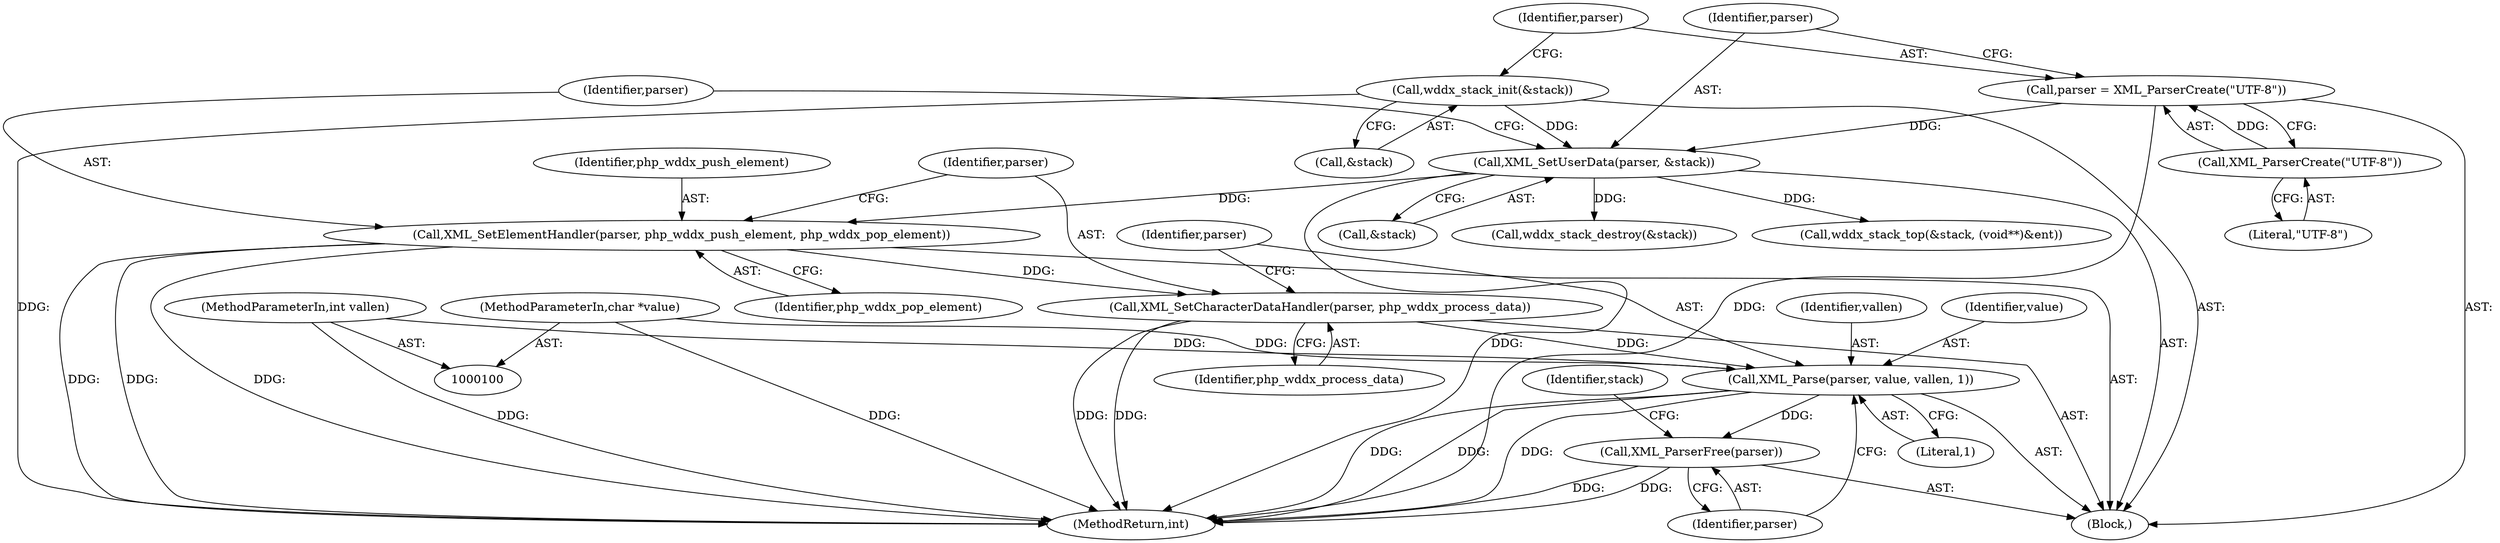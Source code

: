 digraph "0_php-src_a14fdb9746262549bbbb96abb87338bacd147e1b?w=1@pointer" {
"1000127" [label="(Call,XML_Parse(parser, value, vallen, 1))"];
"1000124" [label="(Call,XML_SetCharacterDataHandler(parser, php_wddx_process_data))"];
"1000120" [label="(Call,XML_SetElementHandler(parser, php_wddx_push_element, php_wddx_pop_element))"];
"1000116" [label="(Call,XML_SetUserData(parser, &stack))"];
"1000112" [label="(Call,parser = XML_ParserCreate(\"UTF-8\"))"];
"1000114" [label="(Call,XML_ParserCreate(\"UTF-8\"))"];
"1000109" [label="(Call,wddx_stack_init(&stack))"];
"1000101" [label="(MethodParameterIn,char *value)"];
"1000102" [label="(MethodParameterIn,int vallen)"];
"1000132" [label="(Call,XML_ParserFree(parser))"];
"1000118" [label="(Call,&stack)"];
"1000130" [label="(Identifier,vallen)"];
"1000129" [label="(Identifier,value)"];
"1000170" [label="(MethodReturn,int)"];
"1000113" [label="(Identifier,parser)"];
"1000165" [label="(Call,wddx_stack_destroy(&stack))"];
"1000114" [label="(Call,XML_ParserCreate(\"UTF-8\"))"];
"1000132" [label="(Call,XML_ParserFree(parser))"];
"1000125" [label="(Identifier,parser)"];
"1000120" [label="(Call,XML_SetElementHandler(parser, php_wddx_push_element, php_wddx_pop_element))"];
"1000122" [label="(Identifier,php_wddx_push_element)"];
"1000115" [label="(Literal,\"UTF-8\")"];
"1000104" [label="(Block,)"];
"1000102" [label="(MethodParameterIn,int vallen)"];
"1000126" [label="(Identifier,php_wddx_process_data)"];
"1000117" [label="(Identifier,parser)"];
"1000141" [label="(Call,wddx_stack_top(&stack, (void**)&ent))"];
"1000110" [label="(Call,&stack)"];
"1000124" [label="(Call,XML_SetCharacterDataHandler(parser, php_wddx_process_data))"];
"1000128" [label="(Identifier,parser)"];
"1000123" [label="(Identifier,php_wddx_pop_element)"];
"1000116" [label="(Call,XML_SetUserData(parser, &stack))"];
"1000133" [label="(Identifier,parser)"];
"1000109" [label="(Call,wddx_stack_init(&stack))"];
"1000127" [label="(Call,XML_Parse(parser, value, vallen, 1))"];
"1000131" [label="(Literal,1)"];
"1000112" [label="(Call,parser = XML_ParserCreate(\"UTF-8\"))"];
"1000121" [label="(Identifier,parser)"];
"1000137" [label="(Identifier,stack)"];
"1000101" [label="(MethodParameterIn,char *value)"];
"1000127" -> "1000104"  [label="AST: "];
"1000127" -> "1000131"  [label="CFG: "];
"1000128" -> "1000127"  [label="AST: "];
"1000129" -> "1000127"  [label="AST: "];
"1000130" -> "1000127"  [label="AST: "];
"1000131" -> "1000127"  [label="AST: "];
"1000133" -> "1000127"  [label="CFG: "];
"1000127" -> "1000170"  [label="DDG: "];
"1000127" -> "1000170"  [label="DDG: "];
"1000127" -> "1000170"  [label="DDG: "];
"1000124" -> "1000127"  [label="DDG: "];
"1000101" -> "1000127"  [label="DDG: "];
"1000102" -> "1000127"  [label="DDG: "];
"1000127" -> "1000132"  [label="DDG: "];
"1000124" -> "1000104"  [label="AST: "];
"1000124" -> "1000126"  [label="CFG: "];
"1000125" -> "1000124"  [label="AST: "];
"1000126" -> "1000124"  [label="AST: "];
"1000128" -> "1000124"  [label="CFG: "];
"1000124" -> "1000170"  [label="DDG: "];
"1000124" -> "1000170"  [label="DDG: "];
"1000120" -> "1000124"  [label="DDG: "];
"1000120" -> "1000104"  [label="AST: "];
"1000120" -> "1000123"  [label="CFG: "];
"1000121" -> "1000120"  [label="AST: "];
"1000122" -> "1000120"  [label="AST: "];
"1000123" -> "1000120"  [label="AST: "];
"1000125" -> "1000120"  [label="CFG: "];
"1000120" -> "1000170"  [label="DDG: "];
"1000120" -> "1000170"  [label="DDG: "];
"1000120" -> "1000170"  [label="DDG: "];
"1000116" -> "1000120"  [label="DDG: "];
"1000116" -> "1000104"  [label="AST: "];
"1000116" -> "1000118"  [label="CFG: "];
"1000117" -> "1000116"  [label="AST: "];
"1000118" -> "1000116"  [label="AST: "];
"1000121" -> "1000116"  [label="CFG: "];
"1000116" -> "1000170"  [label="DDG: "];
"1000112" -> "1000116"  [label="DDG: "];
"1000109" -> "1000116"  [label="DDG: "];
"1000116" -> "1000141"  [label="DDG: "];
"1000116" -> "1000165"  [label="DDG: "];
"1000112" -> "1000104"  [label="AST: "];
"1000112" -> "1000114"  [label="CFG: "];
"1000113" -> "1000112"  [label="AST: "];
"1000114" -> "1000112"  [label="AST: "];
"1000117" -> "1000112"  [label="CFG: "];
"1000112" -> "1000170"  [label="DDG: "];
"1000114" -> "1000112"  [label="DDG: "];
"1000114" -> "1000115"  [label="CFG: "];
"1000115" -> "1000114"  [label="AST: "];
"1000109" -> "1000104"  [label="AST: "];
"1000109" -> "1000110"  [label="CFG: "];
"1000110" -> "1000109"  [label="AST: "];
"1000113" -> "1000109"  [label="CFG: "];
"1000109" -> "1000170"  [label="DDG: "];
"1000101" -> "1000100"  [label="AST: "];
"1000101" -> "1000170"  [label="DDG: "];
"1000102" -> "1000100"  [label="AST: "];
"1000102" -> "1000170"  [label="DDG: "];
"1000132" -> "1000104"  [label="AST: "];
"1000132" -> "1000133"  [label="CFG: "];
"1000133" -> "1000132"  [label="AST: "];
"1000137" -> "1000132"  [label="CFG: "];
"1000132" -> "1000170"  [label="DDG: "];
"1000132" -> "1000170"  [label="DDG: "];
}
